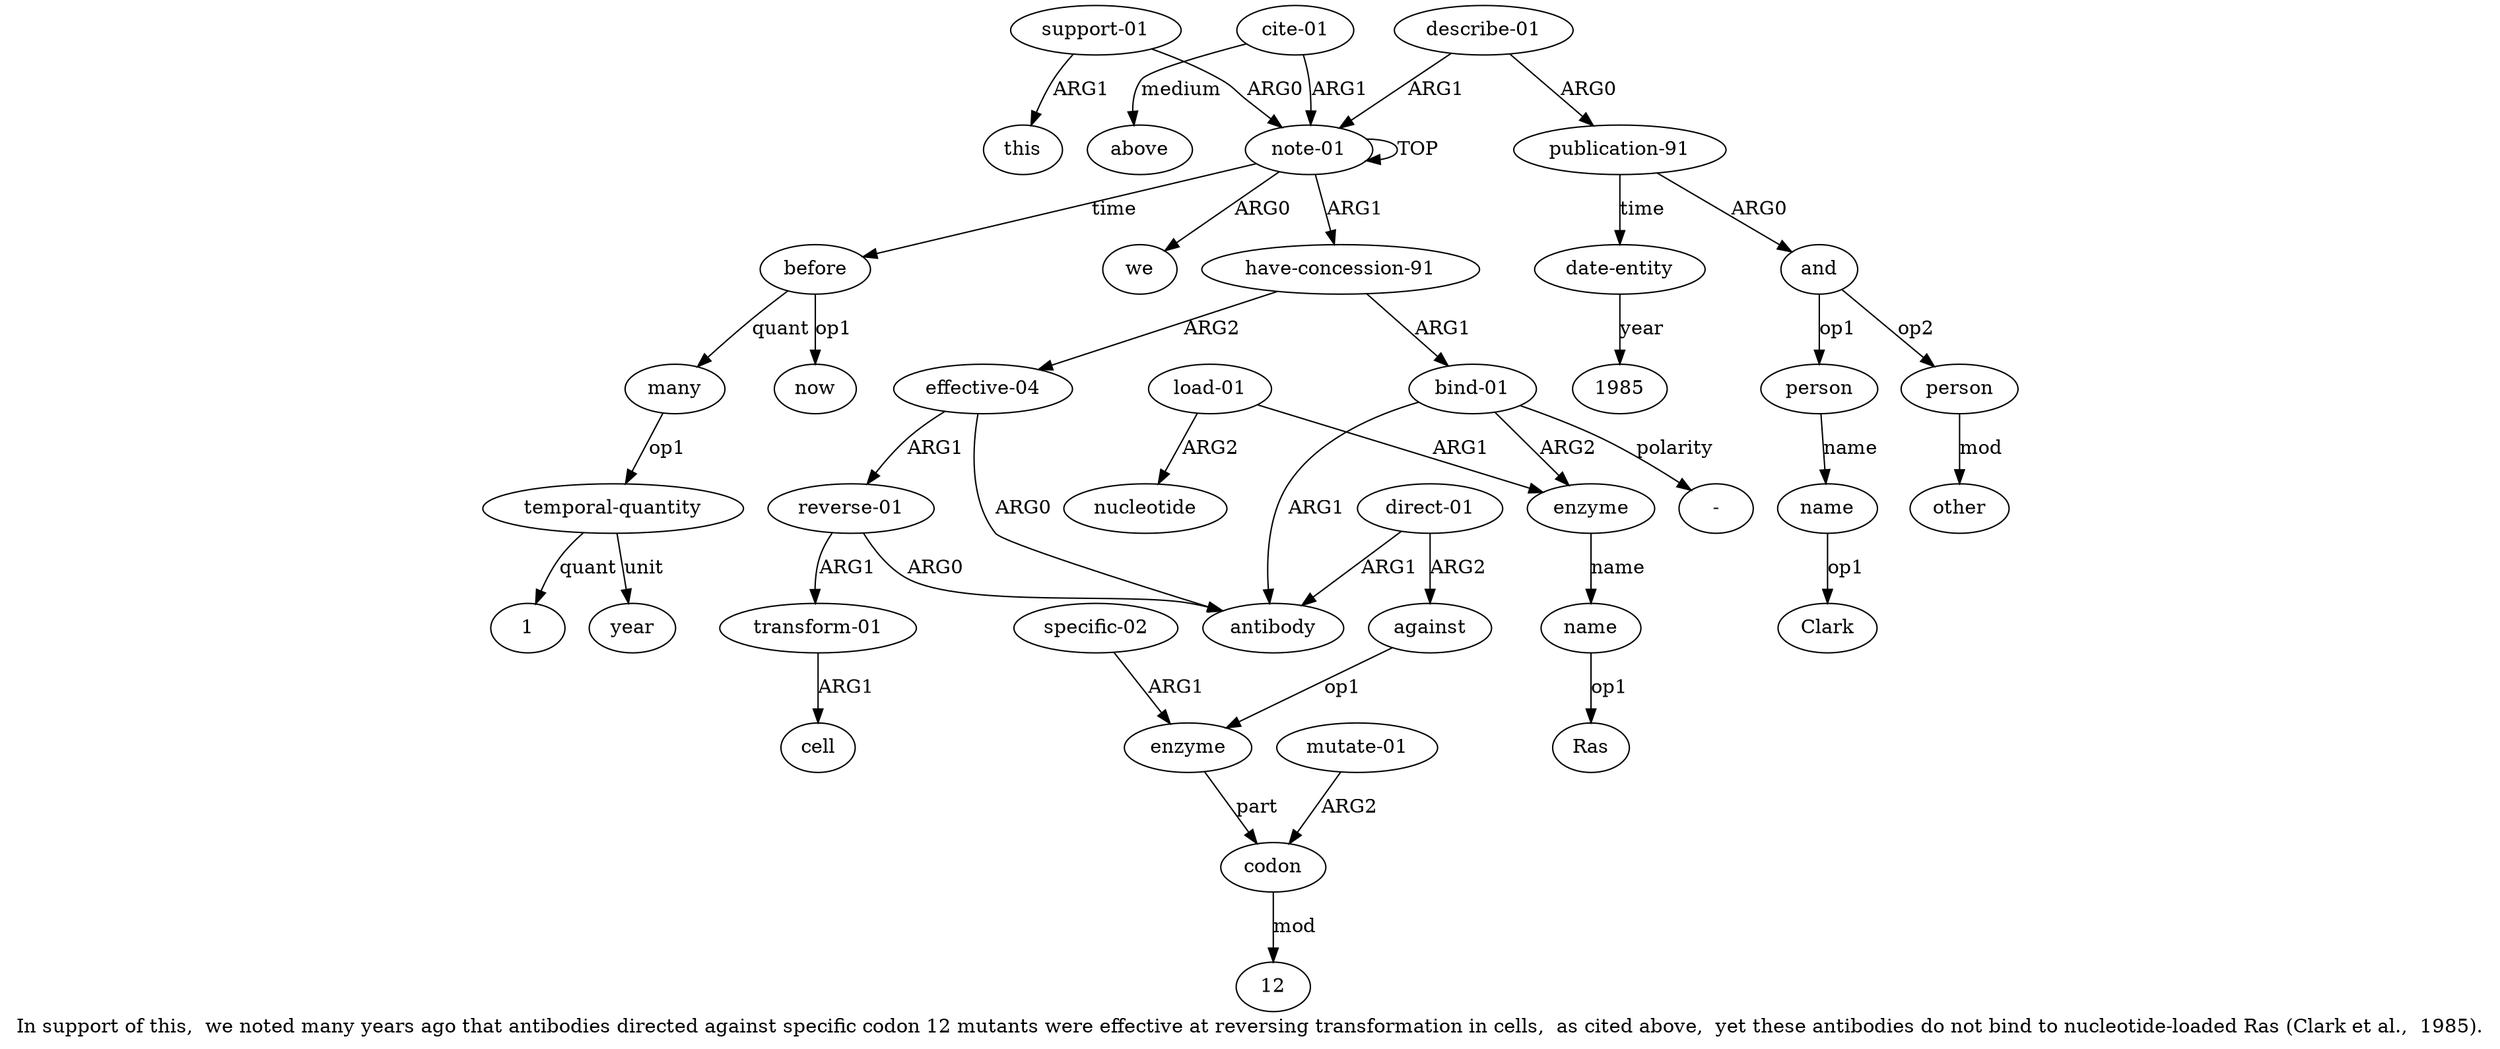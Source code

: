 digraph  {
	graph [label="In support of this,  we noted many years ago that antibodies directed against specific codon 12 mutants were effective at reversing \
transformation in cells,  as cited above,  yet these antibodies do not bind to nucleotide-loaded Ras (Clark et al.,  1985)."];
	node [label="\N"];
	a20	 [color=black,
		gold_ind=20,
		gold_label=now,
		label=now,
		test_ind=20,
		test_label=now];
	a21	 [color=black,
		gold_ind=21,
		gold_label=many,
		label=many,
		test_ind=21,
		test_label=many];
	a22	 [color=black,
		gold_ind=22,
		gold_label="temporal-quantity",
		label="temporal-quantity",
		test_ind=22,
		test_label="temporal-quantity"];
	a21 -> a22 [key=0,
	color=black,
	gold_label=op1,
	label=op1,
	test_label=op1];
a23 [color=black,
	gold_ind=23,
	gold_label=year,
	label=year,
	test_ind=23,
	test_label=year];
a22 -> a23 [key=0,
color=black,
gold_label=unit,
label=unit,
test_label=unit];
"a22 1" [color=black,
gold_ind=-1,
gold_label=1,
label=1,
test_ind=-1,
test_label=1];
a22 -> "a22 1" [key=0,
color=black,
gold_label=quant,
label=quant,
test_label=quant];
a24 [color=black,
gold_ind=24,
gold_label="support-01",
label="support-01",
test_ind=24,
test_label="support-01"];
a25 [color=black,
gold_ind=25,
gold_label=this,
label=this,
test_ind=25,
test_label=this];
a24 -> a25 [key=0,
color=black,
gold_label=ARG1,
label=ARG1,
test_label=ARG1];
a0 [color=black,
gold_ind=0,
gold_label="note-01",
label="note-01",
test_ind=0,
test_label="note-01"];
a24 -> a0 [key=0,
color=black,
gold_label=ARG0,
label=ARG0,
test_label=ARG0];
a26 [color=black,
gold_ind=26,
gold_label="cite-01",
label="cite-01",
test_ind=26,
test_label="cite-01"];
a27 [color=black,
gold_ind=27,
gold_label=above,
label=above,
test_ind=27,
test_label=above];
a26 -> a27 [key=0,
color=black,
gold_label=medium,
label=medium,
test_label=medium];
a26 -> a0 [key=0,
color=black,
gold_label=ARG1,
label=ARG1,
test_label=ARG1];
a28 [color=black,
gold_ind=28,
gold_label="describe-01",
label="describe-01",
test_ind=28,
test_label="describe-01"];
a29 [color=black,
gold_ind=29,
gold_label="publication-91",
label="publication-91",
test_ind=29,
test_label="publication-91"];
a28 -> a29 [key=0,
color=black,
gold_label=ARG0,
label=ARG0,
test_label=ARG0];
a28 -> a0 [key=0,
color=black,
gold_label=ARG1,
label=ARG1,
test_label=ARG1];
a30 [color=black,
gold_ind=30,
gold_label=and,
label=and,
test_ind=30,
test_label=and];
a29 -> a30 [key=0,
color=black,
gold_label=ARG0,
label=ARG0,
test_label=ARG0];
a35 [color=black,
gold_ind=35,
gold_label="date-entity",
label="date-entity",
test_ind=35,
test_label="date-entity"];
a29 -> a35 [key=0,
color=black,
gold_label=time,
label=time,
test_label=time];
a31 [color=black,
gold_ind=31,
gold_label=person,
label=person,
test_ind=31,
test_label=person];
a32 [color=black,
gold_ind=32,
gold_label=name,
label=name,
test_ind=32,
test_label=name];
a31 -> a32 [key=0,
color=black,
gold_label=name,
label=name,
test_label=name];
a30 -> a31 [key=0,
color=black,
gold_label=op1,
label=op1,
test_label=op1];
a33 [color=black,
gold_ind=33,
gold_label=person,
label=person,
test_ind=33,
test_label=person];
a30 -> a33 [key=0,
color=black,
gold_label=op2,
label=op2,
test_label=op2];
"a3 -" [color=black,
gold_ind=-1,
gold_label="-",
label="-",
test_ind=-1,
test_label="-"];
"a35 1985" [color=black,
gold_ind=-1,
gold_label=1985,
label=1985,
test_ind=-1,
test_label=1985];
a34 [color=black,
gold_ind=34,
gold_label=other,
label=other,
test_ind=34,
test_label=other];
a33 -> a34 [key=0,
color=black,
gold_label=mod,
label=mod,
test_label=mod];
a35 -> "a35 1985" [key=0,
color=black,
gold_label=year,
label=year,
test_label=year];
"a32 Clark" [color=black,
gold_ind=-1,
gold_label=Clark,
label=Clark,
test_ind=-1,
test_label=Clark];
a32 -> "a32 Clark" [key=0,
color=black,
gold_label=op1,
label=op1,
test_label=op1];
a15 [color=black,
gold_ind=15,
gold_label="specific-02",
label="specific-02",
test_ind=15,
test_label="specific-02"];
a12 [color=black,
gold_ind=12,
gold_label=enzyme,
label=enzyme,
test_ind=12,
test_label=enzyme];
a15 -> a12 [key=0,
color=black,
gold_label=ARG1,
label=ARG1,
test_label=ARG1];
a14 [color=black,
gold_ind=14,
gold_label="mutate-01",
label="mutate-01",
test_ind=14,
test_label="mutate-01"];
a13 [color=black,
gold_ind=13,
gold_label=codon,
label=codon,
test_ind=13,
test_label=codon];
a14 -> a13 [key=0,
color=black,
gold_label=ARG2,
label=ARG2,
test_label=ARG2];
a17 [color=black,
gold_ind=17,
gold_label="transform-01",
label="transform-01",
test_ind=17,
test_label="transform-01"];
a18 [color=black,
gold_ind=18,
gold_label=cell,
label=cell,
test_ind=18,
test_label=cell];
a17 -> a18 [key=0,
color=black,
gold_label=ARG1,
label=ARG1,
test_label=ARG1];
a16 [color=black,
gold_ind=16,
gold_label="reverse-01",
label="reverse-01",
test_ind=16,
test_label="reverse-01"];
a16 -> a17 [key=0,
color=black,
gold_label=ARG1,
label=ARG1,
test_label=ARG1];
a9 [color=black,
gold_ind=9,
gold_label=antibody,
label=antibody,
test_ind=9,
test_label=antibody];
a16 -> a9 [key=0,
color=black,
gold_label=ARG0,
label=ARG0,
test_label=ARG0];
a11 [color=black,
gold_ind=11,
gold_label=against,
label=against,
test_ind=11,
test_label=against];
a11 -> a12 [key=0,
color=black,
gold_label=op1,
label=op1,
test_label=op1];
a10 [color=black,
gold_ind=10,
gold_label="direct-01",
label="direct-01",
test_ind=10,
test_label="direct-01"];
a10 -> a11 [key=0,
color=black,
gold_label=ARG2,
label=ARG2,
test_label=ARG2];
a10 -> a9 [key=0,
color=black,
gold_label=ARG1,
label=ARG1,
test_label=ARG1];
"a13 12" [color=black,
gold_ind=-1,
gold_label=12,
label=12,
test_ind=-1,
test_label=12];
a13 -> "a13 12" [key=0,
color=black,
gold_label=mod,
label=mod,
test_label=mod];
a12 -> a13 [key=0,
color=black,
gold_label=part,
label=part,
test_label=part];
a19 [color=black,
gold_ind=19,
gold_label=before,
label=before,
test_ind=19,
test_label=before];
a19 -> a20 [key=0,
color=black,
gold_label=op1,
label=op1,
test_label=op1];
a19 -> a21 [key=0,
color=black,
gold_label=quant,
label=quant,
test_label=quant];
a1 [color=black,
gold_ind=1,
gold_label=we,
label=we,
test_ind=1,
test_label=we];
a0 -> a19 [key=0,
color=black,
gold_label=time,
label=time,
test_label=time];
a0 -> a1 [key=0,
color=black,
gold_label=ARG0,
label=ARG0,
test_label=ARG0];
a0 -> a0 [key=0,
color=black,
gold_label=TOP,
label=TOP,
test_label=TOP];
a2 [color=black,
gold_ind=2,
gold_label="have-concession-91",
label="have-concession-91",
test_ind=2,
test_label="have-concession-91"];
a0 -> a2 [key=0,
color=black,
gold_label=ARG1,
label=ARG1,
test_label=ARG1];
a3 [color=black,
gold_ind=3,
gold_label="bind-01",
label="bind-01",
test_ind=3,
test_label="bind-01"];
a3 -> "a3 -" [key=0,
color=black,
gold_label=polarity,
label=polarity,
test_label=polarity];
a4 [color=black,
gold_ind=4,
gold_label=enzyme,
label=enzyme,
test_ind=4,
test_label=enzyme];
a3 -> a4 [key=0,
color=black,
gold_label=ARG2,
label=ARG2,
test_label=ARG2];
a3 -> a9 [key=0,
color=black,
gold_label=ARG1,
label=ARG1,
test_label=ARG1];
a2 -> a3 [key=0,
color=black,
gold_label=ARG1,
label=ARG1,
test_label=ARG1];
a8 [color=black,
gold_ind=8,
gold_label="effective-04",
label="effective-04",
test_ind=8,
test_label="effective-04"];
a2 -> a8 [key=0,
color=black,
gold_label=ARG2,
label=ARG2,
test_label=ARG2];
a5 [color=black,
gold_ind=5,
gold_label=name,
label=name,
test_ind=5,
test_label=name];
"a5 Ras" [color=black,
gold_ind=-1,
gold_label=Ras,
label=Ras,
test_ind=-1,
test_label=Ras];
a5 -> "a5 Ras" [key=0,
color=black,
gold_label=op1,
label=op1,
test_label=op1];
a4 -> a5 [key=0,
color=black,
gold_label=name,
label=name,
test_label=name];
a7 [color=black,
gold_ind=7,
gold_label=nucleotide,
label=nucleotide,
test_ind=7,
test_label=nucleotide];
a6 [color=black,
gold_ind=6,
gold_label="load-01",
label="load-01",
test_ind=6,
test_label="load-01"];
a6 -> a4 [key=0,
color=black,
gold_label=ARG1,
label=ARG1,
test_label=ARG1];
a6 -> a7 [key=0,
color=black,
gold_label=ARG2,
label=ARG2,
test_label=ARG2];
a8 -> a16 [key=0,
color=black,
gold_label=ARG1,
label=ARG1,
test_label=ARG1];
a8 -> a9 [key=0,
color=black,
gold_label=ARG0,
label=ARG0,
test_label=ARG0];
}
